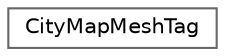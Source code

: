 digraph "类继承关系图"
{
 // INTERACTIVE_SVG=YES
 // LATEX_PDF_SIZE
  bgcolor="transparent";
  edge [fontname=Helvetica,fontsize=10,labelfontname=Helvetica,labelfontsize=10];
  node [fontname=Helvetica,fontsize=10,shape=box,height=0.2,width=0.4];
  rankdir="LR";
  Node0 [id="Node000000",label="CityMapMeshTag",height=0.2,width=0.4,color="grey40", fillcolor="white", style="filled",URL="$d6/d33/classCityMapMeshTag.html",tooltip="Helper class for working with ECityMapMeshTag."];
}
